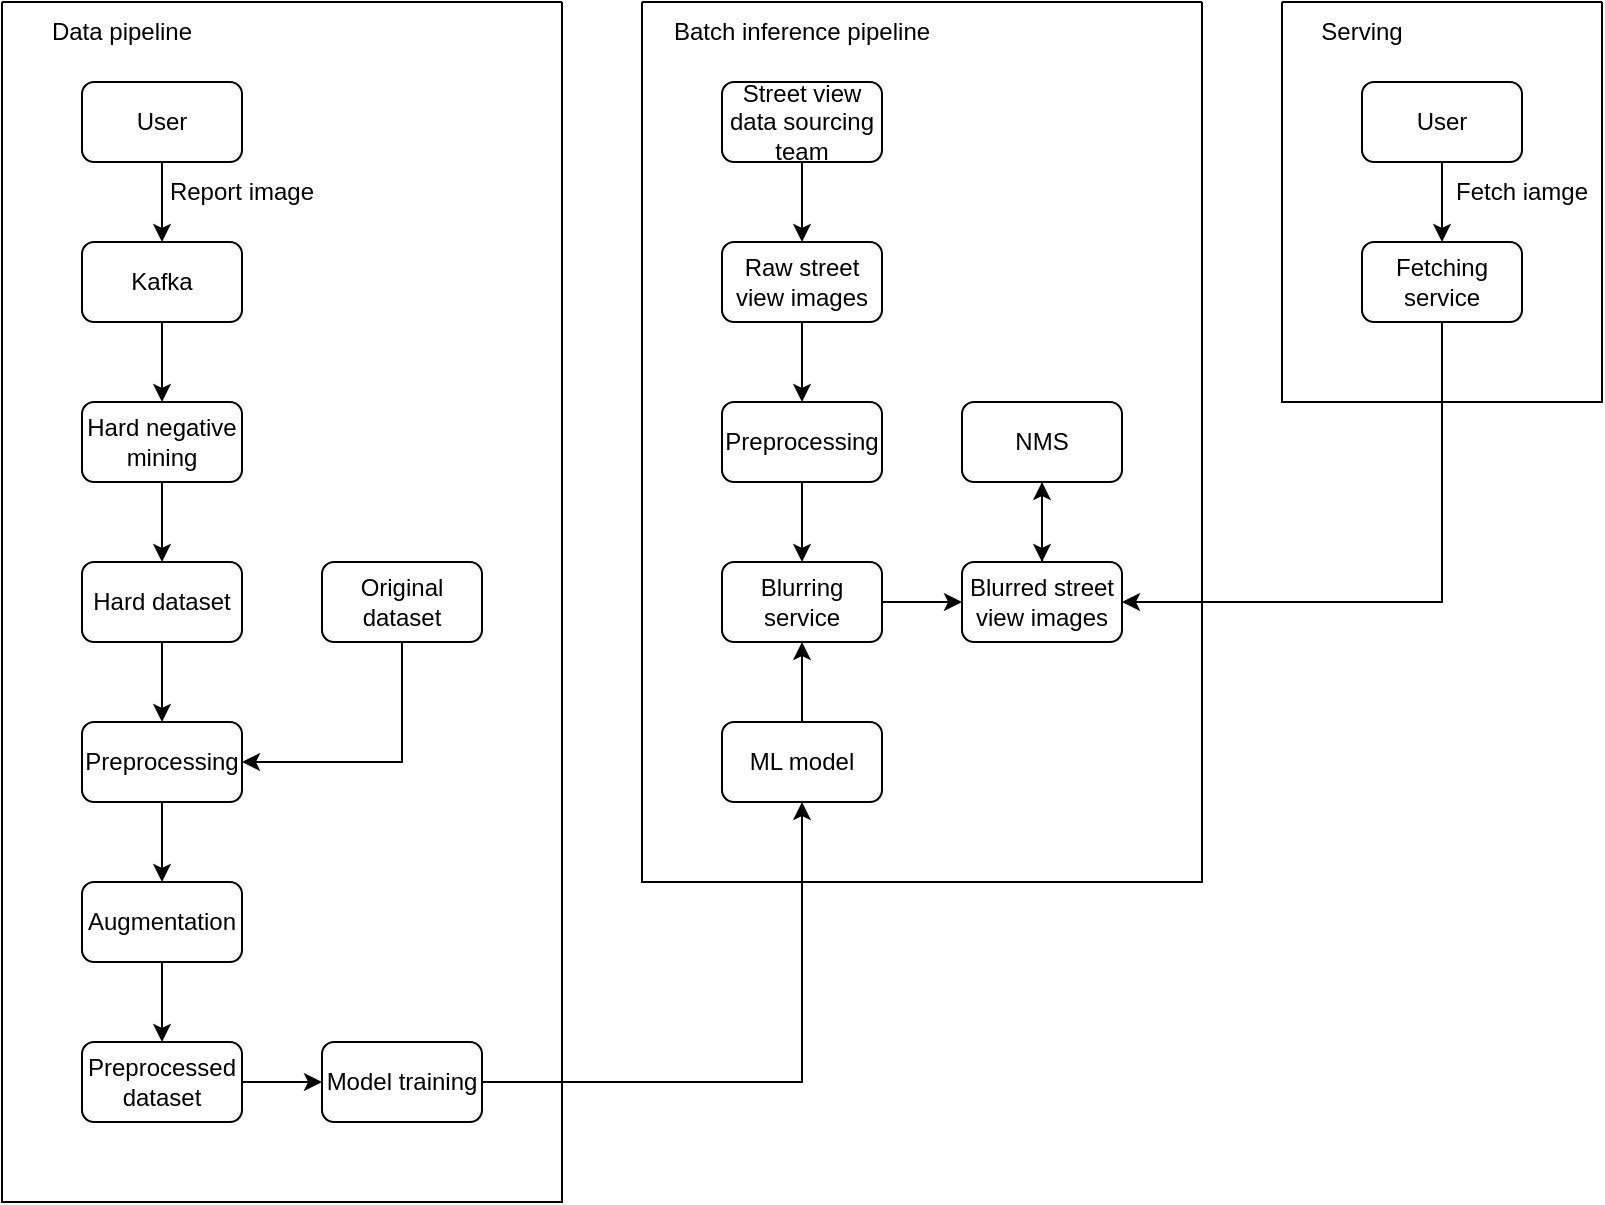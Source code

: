 <mxfile version="22.0.8" type="device">
  <diagram id="XOhDwPLK-k8w6zGNZeyG" name="Page-1">
    <mxGraphModel dx="882" dy="590" grid="1" gridSize="10" guides="1" tooltips="1" connect="1" arrows="1" fold="1" page="1" pageScale="1" pageWidth="850" pageHeight="1100" math="0" shadow="0">
      <root>
        <mxCell id="0" />
        <mxCell id="1" parent="0" />
        <mxCell id="VbWczC1eKwhh6Bpoh3iP-3" value="" style="swimlane;startSize=0;" vertex="1" parent="1">
          <mxGeometry x="40" y="40" width="280" height="600" as="geometry" />
        </mxCell>
        <mxCell id="VbWczC1eKwhh6Bpoh3iP-17" style="edgeStyle=orthogonalEdgeStyle;rounded=0;orthogonalLoop=1;jettySize=auto;html=1;exitX=0.5;exitY=1;exitDx=0;exitDy=0;entryX=0.5;entryY=0;entryDx=0;entryDy=0;" edge="1" parent="VbWczC1eKwhh6Bpoh3iP-3" source="VbWczC1eKwhh6Bpoh3iP-4" target="VbWczC1eKwhh6Bpoh3iP-5">
          <mxGeometry relative="1" as="geometry" />
        </mxCell>
        <mxCell id="VbWczC1eKwhh6Bpoh3iP-4" value="Kafka" style="rounded=1;whiteSpace=wrap;html=1;" vertex="1" parent="VbWczC1eKwhh6Bpoh3iP-3">
          <mxGeometry x="40" y="120" width="80" height="40" as="geometry" />
        </mxCell>
        <mxCell id="VbWczC1eKwhh6Bpoh3iP-18" style="edgeStyle=orthogonalEdgeStyle;rounded=0;orthogonalLoop=1;jettySize=auto;html=1;exitX=0.5;exitY=1;exitDx=0;exitDy=0;entryX=0.5;entryY=0;entryDx=0;entryDy=0;" edge="1" parent="VbWczC1eKwhh6Bpoh3iP-3" source="VbWczC1eKwhh6Bpoh3iP-5" target="VbWczC1eKwhh6Bpoh3iP-6">
          <mxGeometry relative="1" as="geometry" />
        </mxCell>
        <mxCell id="VbWczC1eKwhh6Bpoh3iP-5" value="Hard negative mining" style="rounded=1;whiteSpace=wrap;html=1;" vertex="1" parent="VbWczC1eKwhh6Bpoh3iP-3">
          <mxGeometry x="40" y="200" width="80" height="40" as="geometry" />
        </mxCell>
        <mxCell id="VbWczC1eKwhh6Bpoh3iP-20" style="edgeStyle=orthogonalEdgeStyle;rounded=0;orthogonalLoop=1;jettySize=auto;html=1;exitX=0.5;exitY=1;exitDx=0;exitDy=0;entryX=0.5;entryY=0;entryDx=0;entryDy=0;" edge="1" parent="VbWczC1eKwhh6Bpoh3iP-3" source="VbWczC1eKwhh6Bpoh3iP-6" target="VbWczC1eKwhh6Bpoh3iP-7">
          <mxGeometry relative="1" as="geometry" />
        </mxCell>
        <mxCell id="VbWczC1eKwhh6Bpoh3iP-6" value="Hard dataset" style="rounded=1;whiteSpace=wrap;html=1;" vertex="1" parent="VbWczC1eKwhh6Bpoh3iP-3">
          <mxGeometry x="40" y="280" width="80" height="40" as="geometry" />
        </mxCell>
        <mxCell id="VbWczC1eKwhh6Bpoh3iP-21" style="edgeStyle=orthogonalEdgeStyle;rounded=0;orthogonalLoop=1;jettySize=auto;html=1;exitX=0.5;exitY=1;exitDx=0;exitDy=0;entryX=0.5;entryY=0;entryDx=0;entryDy=0;" edge="1" parent="VbWczC1eKwhh6Bpoh3iP-3" source="VbWczC1eKwhh6Bpoh3iP-7" target="VbWczC1eKwhh6Bpoh3iP-8">
          <mxGeometry relative="1" as="geometry" />
        </mxCell>
        <mxCell id="VbWczC1eKwhh6Bpoh3iP-7" value="Preprocessing" style="rounded=1;whiteSpace=wrap;html=1;" vertex="1" parent="VbWczC1eKwhh6Bpoh3iP-3">
          <mxGeometry x="40" y="360" width="80" height="40" as="geometry" />
        </mxCell>
        <mxCell id="VbWczC1eKwhh6Bpoh3iP-22" style="edgeStyle=orthogonalEdgeStyle;rounded=0;orthogonalLoop=1;jettySize=auto;html=1;exitX=0.5;exitY=1;exitDx=0;exitDy=0;entryX=0.5;entryY=0;entryDx=0;entryDy=0;" edge="1" parent="VbWczC1eKwhh6Bpoh3iP-3" source="VbWczC1eKwhh6Bpoh3iP-8" target="VbWczC1eKwhh6Bpoh3iP-9">
          <mxGeometry relative="1" as="geometry" />
        </mxCell>
        <mxCell id="VbWczC1eKwhh6Bpoh3iP-8" value="Augmentation" style="rounded=1;whiteSpace=wrap;html=1;" vertex="1" parent="VbWczC1eKwhh6Bpoh3iP-3">
          <mxGeometry x="40" y="440" width="80" height="40" as="geometry" />
        </mxCell>
        <mxCell id="VbWczC1eKwhh6Bpoh3iP-23" style="edgeStyle=orthogonalEdgeStyle;rounded=0;orthogonalLoop=1;jettySize=auto;html=1;exitX=1;exitY=0.5;exitDx=0;exitDy=0;entryX=0;entryY=0.5;entryDx=0;entryDy=0;" edge="1" parent="VbWczC1eKwhh6Bpoh3iP-3" source="VbWczC1eKwhh6Bpoh3iP-9" target="VbWczC1eKwhh6Bpoh3iP-12">
          <mxGeometry relative="1" as="geometry" />
        </mxCell>
        <mxCell id="VbWczC1eKwhh6Bpoh3iP-9" value="Preprocessed dataset" style="rounded=1;whiteSpace=wrap;html=1;" vertex="1" parent="VbWczC1eKwhh6Bpoh3iP-3">
          <mxGeometry x="40" y="520" width="80" height="40" as="geometry" />
        </mxCell>
        <mxCell id="VbWczC1eKwhh6Bpoh3iP-19" style="edgeStyle=orthogonalEdgeStyle;rounded=0;orthogonalLoop=1;jettySize=auto;html=1;exitX=0.5;exitY=1;exitDx=0;exitDy=0;entryX=1;entryY=0.5;entryDx=0;entryDy=0;" edge="1" parent="VbWczC1eKwhh6Bpoh3iP-3" source="VbWczC1eKwhh6Bpoh3iP-10" target="VbWczC1eKwhh6Bpoh3iP-7">
          <mxGeometry relative="1" as="geometry" />
        </mxCell>
        <mxCell id="VbWczC1eKwhh6Bpoh3iP-10" value="Original dataset" style="rounded=1;whiteSpace=wrap;html=1;" vertex="1" parent="VbWczC1eKwhh6Bpoh3iP-3">
          <mxGeometry x="160" y="280" width="80" height="40" as="geometry" />
        </mxCell>
        <mxCell id="VbWczC1eKwhh6Bpoh3iP-12" value="Model training" style="rounded=1;whiteSpace=wrap;html=1;" vertex="1" parent="VbWczC1eKwhh6Bpoh3iP-3">
          <mxGeometry x="160" y="520" width="80" height="40" as="geometry" />
        </mxCell>
        <mxCell id="VbWczC1eKwhh6Bpoh3iP-16" style="edgeStyle=orthogonalEdgeStyle;rounded=0;orthogonalLoop=1;jettySize=auto;html=1;exitX=0.5;exitY=1;exitDx=0;exitDy=0;entryX=0.5;entryY=0;entryDx=0;entryDy=0;" edge="1" parent="VbWczC1eKwhh6Bpoh3iP-3" source="VbWczC1eKwhh6Bpoh3iP-15" target="VbWczC1eKwhh6Bpoh3iP-4">
          <mxGeometry relative="1" as="geometry" />
        </mxCell>
        <mxCell id="VbWczC1eKwhh6Bpoh3iP-15" value="User" style="rounded=1;whiteSpace=wrap;html=1;" vertex="1" parent="VbWczC1eKwhh6Bpoh3iP-3">
          <mxGeometry x="40" y="40" width="80" height="40" as="geometry" />
        </mxCell>
        <mxCell id="VbWczC1eKwhh6Bpoh3iP-34" value="Data pipeline" style="text;html=1;strokeColor=none;fillColor=none;align=center;verticalAlign=middle;whiteSpace=wrap;rounded=0;" vertex="1" parent="VbWczC1eKwhh6Bpoh3iP-3">
          <mxGeometry width="120" height="30" as="geometry" />
        </mxCell>
        <mxCell id="VbWczC1eKwhh6Bpoh3iP-36" value="Report image" style="text;html=1;strokeColor=none;fillColor=none;align=center;verticalAlign=middle;whiteSpace=wrap;rounded=0;" vertex="1" parent="VbWczC1eKwhh6Bpoh3iP-3">
          <mxGeometry x="80" y="80" width="80" height="30" as="geometry" />
        </mxCell>
        <mxCell id="VbWczC1eKwhh6Bpoh3iP-24" value="" style="swimlane;startSize=0;" vertex="1" parent="1">
          <mxGeometry x="360" y="40" width="280" height="440" as="geometry" />
        </mxCell>
        <mxCell id="VbWczC1eKwhh6Bpoh3iP-45" style="edgeStyle=orthogonalEdgeStyle;rounded=0;orthogonalLoop=1;jettySize=auto;html=1;exitX=0.5;exitY=1;exitDx=0;exitDy=0;entryX=0.5;entryY=0;entryDx=0;entryDy=0;" edge="1" parent="VbWczC1eKwhh6Bpoh3iP-24" source="VbWczC1eKwhh6Bpoh3iP-25" target="VbWczC1eKwhh6Bpoh3iP-29">
          <mxGeometry relative="1" as="geometry" />
        </mxCell>
        <mxCell id="VbWczC1eKwhh6Bpoh3iP-25" value="Raw street view images" style="rounded=1;whiteSpace=wrap;html=1;" vertex="1" parent="VbWczC1eKwhh6Bpoh3iP-24">
          <mxGeometry x="40" y="120" width="80" height="40" as="geometry" />
        </mxCell>
        <mxCell id="VbWczC1eKwhh6Bpoh3iP-44" style="edgeStyle=orthogonalEdgeStyle;rounded=0;orthogonalLoop=1;jettySize=auto;html=1;exitX=0.5;exitY=1;exitDx=0;exitDy=0;entryX=0.5;entryY=0;entryDx=0;entryDy=0;" edge="1" parent="VbWczC1eKwhh6Bpoh3iP-24" source="VbWczC1eKwhh6Bpoh3iP-26" target="VbWczC1eKwhh6Bpoh3iP-25">
          <mxGeometry relative="1" as="geometry" />
        </mxCell>
        <mxCell id="VbWczC1eKwhh6Bpoh3iP-26" value="Street view data sourcing team" style="rounded=1;whiteSpace=wrap;html=1;" vertex="1" parent="VbWczC1eKwhh6Bpoh3iP-24">
          <mxGeometry x="40" y="40" width="80" height="40" as="geometry" />
        </mxCell>
        <mxCell id="VbWczC1eKwhh6Bpoh3iP-48" style="edgeStyle=orthogonalEdgeStyle;rounded=0;orthogonalLoop=1;jettySize=auto;html=1;exitX=1;exitY=0.5;exitDx=0;exitDy=0;entryX=0;entryY=0.5;entryDx=0;entryDy=0;" edge="1" parent="VbWczC1eKwhh6Bpoh3iP-24" source="VbWczC1eKwhh6Bpoh3iP-28" target="VbWczC1eKwhh6Bpoh3iP-32">
          <mxGeometry relative="1" as="geometry" />
        </mxCell>
        <mxCell id="VbWczC1eKwhh6Bpoh3iP-28" value="Blurring service" style="rounded=1;whiteSpace=wrap;html=1;" vertex="1" parent="VbWczC1eKwhh6Bpoh3iP-24">
          <mxGeometry x="40" y="280" width="80" height="40" as="geometry" />
        </mxCell>
        <mxCell id="VbWczC1eKwhh6Bpoh3iP-46" style="edgeStyle=orthogonalEdgeStyle;rounded=0;orthogonalLoop=1;jettySize=auto;html=1;exitX=0.5;exitY=1;exitDx=0;exitDy=0;entryX=0.5;entryY=0;entryDx=0;entryDy=0;" edge="1" parent="VbWczC1eKwhh6Bpoh3iP-24" source="VbWczC1eKwhh6Bpoh3iP-29" target="VbWczC1eKwhh6Bpoh3iP-28">
          <mxGeometry relative="1" as="geometry" />
        </mxCell>
        <mxCell id="VbWczC1eKwhh6Bpoh3iP-29" value="Preprocessing" style="rounded=1;whiteSpace=wrap;html=1;" vertex="1" parent="VbWczC1eKwhh6Bpoh3iP-24">
          <mxGeometry x="40" y="200" width="80" height="40" as="geometry" />
        </mxCell>
        <mxCell id="VbWczC1eKwhh6Bpoh3iP-47" style="edgeStyle=orthogonalEdgeStyle;rounded=0;orthogonalLoop=1;jettySize=auto;html=1;exitX=0.5;exitY=0;exitDx=0;exitDy=0;entryX=0.5;entryY=1;entryDx=0;entryDy=0;" edge="1" parent="VbWczC1eKwhh6Bpoh3iP-24" source="VbWczC1eKwhh6Bpoh3iP-30" target="VbWczC1eKwhh6Bpoh3iP-28">
          <mxGeometry relative="1" as="geometry" />
        </mxCell>
        <mxCell id="VbWczC1eKwhh6Bpoh3iP-30" value="ML model" style="rounded=1;whiteSpace=wrap;html=1;" vertex="1" parent="VbWczC1eKwhh6Bpoh3iP-24">
          <mxGeometry x="40" y="360" width="80" height="40" as="geometry" />
        </mxCell>
        <mxCell id="VbWczC1eKwhh6Bpoh3iP-50" style="edgeStyle=orthogonalEdgeStyle;rounded=0;orthogonalLoop=1;jettySize=auto;html=1;exitX=0.5;exitY=1;exitDx=0;exitDy=0;entryX=0.5;entryY=0;entryDx=0;entryDy=0;" edge="1" parent="VbWczC1eKwhh6Bpoh3iP-24" source="VbWczC1eKwhh6Bpoh3iP-31" target="VbWczC1eKwhh6Bpoh3iP-32">
          <mxGeometry relative="1" as="geometry" />
        </mxCell>
        <mxCell id="VbWczC1eKwhh6Bpoh3iP-31" value="NMS" style="rounded=1;whiteSpace=wrap;html=1;" vertex="1" parent="VbWczC1eKwhh6Bpoh3iP-24">
          <mxGeometry x="160" y="200" width="80" height="40" as="geometry" />
        </mxCell>
        <mxCell id="VbWczC1eKwhh6Bpoh3iP-49" style="edgeStyle=orthogonalEdgeStyle;rounded=0;orthogonalLoop=1;jettySize=auto;html=1;exitX=0.5;exitY=0;exitDx=0;exitDy=0;entryX=0.5;entryY=1;entryDx=0;entryDy=0;" edge="1" parent="VbWczC1eKwhh6Bpoh3iP-24" source="VbWczC1eKwhh6Bpoh3iP-32" target="VbWczC1eKwhh6Bpoh3iP-31">
          <mxGeometry relative="1" as="geometry" />
        </mxCell>
        <mxCell id="VbWczC1eKwhh6Bpoh3iP-32" value="Blurred street view images" style="rounded=1;whiteSpace=wrap;html=1;" vertex="1" parent="VbWczC1eKwhh6Bpoh3iP-24">
          <mxGeometry x="160" y="280" width="80" height="40" as="geometry" />
        </mxCell>
        <mxCell id="VbWczC1eKwhh6Bpoh3iP-35" value="Batch inference pipeline" style="text;html=1;strokeColor=none;fillColor=none;align=center;verticalAlign=middle;whiteSpace=wrap;rounded=0;" vertex="1" parent="VbWczC1eKwhh6Bpoh3iP-24">
          <mxGeometry width="160" height="30" as="geometry" />
        </mxCell>
        <mxCell id="VbWczC1eKwhh6Bpoh3iP-37" style="edgeStyle=orthogonalEdgeStyle;rounded=0;orthogonalLoop=1;jettySize=auto;html=1;exitX=1;exitY=0.5;exitDx=0;exitDy=0;entryX=0.5;entryY=1;entryDx=0;entryDy=0;" edge="1" parent="1" source="VbWczC1eKwhh6Bpoh3iP-12" target="VbWczC1eKwhh6Bpoh3iP-30">
          <mxGeometry relative="1" as="geometry" />
        </mxCell>
        <mxCell id="VbWczC1eKwhh6Bpoh3iP-38" value="" style="swimlane;startSize=0;" vertex="1" parent="1">
          <mxGeometry x="680" y="40" width="160" height="200" as="geometry" />
        </mxCell>
        <mxCell id="VbWczC1eKwhh6Bpoh3iP-41" style="edgeStyle=orthogonalEdgeStyle;rounded=0;orthogonalLoop=1;jettySize=auto;html=1;exitX=0.5;exitY=1;exitDx=0;exitDy=0;entryX=0.5;entryY=0;entryDx=0;entryDy=0;" edge="1" parent="VbWczC1eKwhh6Bpoh3iP-38" source="VbWczC1eKwhh6Bpoh3iP-39" target="VbWczC1eKwhh6Bpoh3iP-40">
          <mxGeometry relative="1" as="geometry" />
        </mxCell>
        <mxCell id="VbWczC1eKwhh6Bpoh3iP-39" value="User" style="rounded=1;whiteSpace=wrap;html=1;" vertex="1" parent="VbWczC1eKwhh6Bpoh3iP-38">
          <mxGeometry x="40" y="40" width="80" height="40" as="geometry" />
        </mxCell>
        <mxCell id="VbWczC1eKwhh6Bpoh3iP-40" value="Fetching service" style="rounded=1;whiteSpace=wrap;html=1;" vertex="1" parent="VbWczC1eKwhh6Bpoh3iP-38">
          <mxGeometry x="40" y="120" width="80" height="40" as="geometry" />
        </mxCell>
        <mxCell id="VbWczC1eKwhh6Bpoh3iP-43" value="Fetch iamge" style="text;html=1;strokeColor=none;fillColor=none;align=center;verticalAlign=middle;whiteSpace=wrap;rounded=0;" vertex="1" parent="VbWczC1eKwhh6Bpoh3iP-38">
          <mxGeometry x="80" y="80" width="80" height="30" as="geometry" />
        </mxCell>
        <mxCell id="VbWczC1eKwhh6Bpoh3iP-53" value="Serving" style="text;html=1;strokeColor=none;fillColor=none;align=center;verticalAlign=middle;whiteSpace=wrap;rounded=0;" vertex="1" parent="VbWczC1eKwhh6Bpoh3iP-38">
          <mxGeometry width="80" height="30" as="geometry" />
        </mxCell>
        <mxCell id="VbWczC1eKwhh6Bpoh3iP-51" style="edgeStyle=orthogonalEdgeStyle;rounded=0;orthogonalLoop=1;jettySize=auto;html=1;exitX=0.5;exitY=1;exitDx=0;exitDy=0;entryX=1;entryY=0.5;entryDx=0;entryDy=0;" edge="1" parent="1" source="VbWczC1eKwhh6Bpoh3iP-40" target="VbWczC1eKwhh6Bpoh3iP-32">
          <mxGeometry relative="1" as="geometry" />
        </mxCell>
      </root>
    </mxGraphModel>
  </diagram>
</mxfile>
